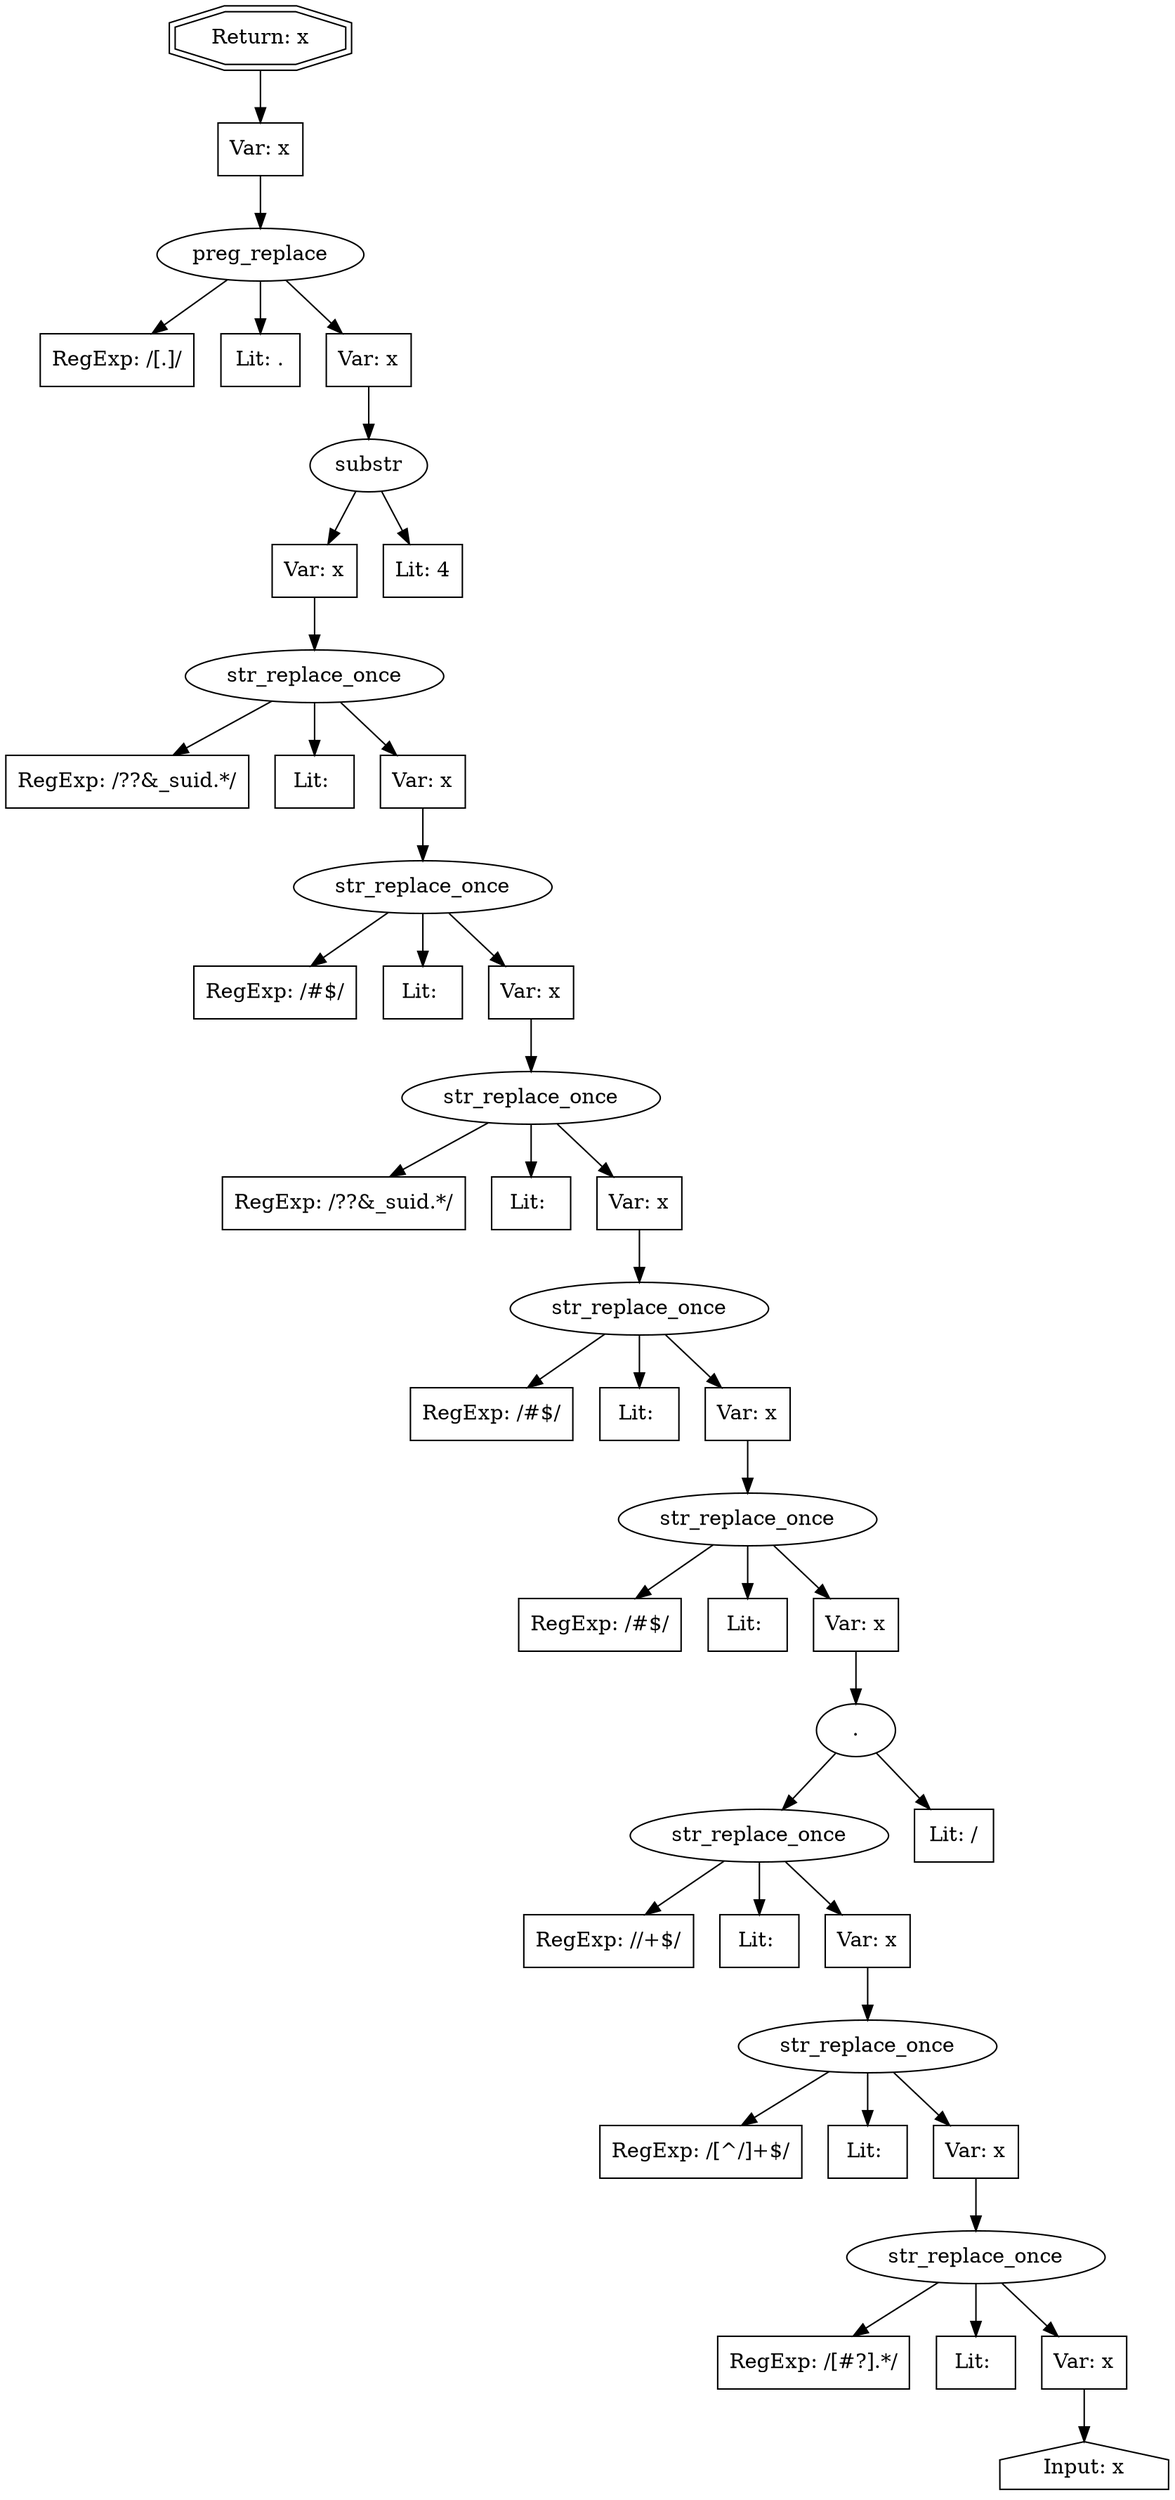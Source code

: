 // Finding: 32f1c15b-614f-40ae-aa3a-f4c1e0b2d477
// Finding.url: https://www.example173.com/products/split-sistema-invertor-lg-p07ep2-ssar-20071604/"></iframe></style></script></object></embed></textarea><img src=x onerror=taintfoxLog('6e5e6e6733124520bad83f528e4dc8f9')><!--/*
// Finding.parentloc: https://www.example173.com/products/split-sistema-invertor-lg-p07ep2-ssar-20071604/"></iframe></style></script></object></embed></textarea><img src=x onerror=taintfoxLog('6e5e6e6733124520bad83f528e4dc8f9')><!--/*
// Finding.domain: www.example173.com
// Finding.base_domain: example173.com
// Finding.source: location.href
// Finding.sink: innerHTML
// Sanitizer.score: 260
// Sanitizer.name: <synthetic>
// Sanitizer.location: example18.com
// Finding.begin: 222
// Finding.end: 228
// Finding.original_uuid: 18a129c7-f4f4-4f3d-9cfd-ddfb0540a753
// Finding.TwentyFiveMillionFlowsId: 1684666634
// Finding.script: https://static.example173.com/media/AppDynJsv2/adrum/adrum.js
// Finding.line: 70
// Exploit.uuid: 6e5e6e67-3312-4520-bad8-3f528e4dc8f9
// Exploit.success: false
// Exploit.status: validated
// Exploit.method: C
// Exploit.type: html
// Exploit.token: attribute
// Exploit.content: href
// Exploit.quote_type: "
// Exploit.tag: a
// Exploit.break_out: #"></iframe></style></script></object></embed></textarea><img src=x onerror=
// Exploit.break_in: ><!--/*
// Exploit.payload: #"></iframe></style></script></object></embed></textarea><img src=x onerror=taintfoxLog(1)><!--/*
// Exploit.begin_taint_url: 0
// Exploit.end_taint_url: 6
// Exploit.replace_begin_url: 85
// Exploit.replace_end_url: 85
// Exploit.replace_begin_param: 77
// Exploit.replace_end_param: 77
// Issues.LargestEncodeAttrStringChain: 0
// Issues.LargestTextFragmentEncodeChainLength: 0
// Issues.HasApproximation: true
// Issues.HasMissingImplementation: false
// Issues.HasInfiniteRegexWithFunctionReplacer: true
// Issues.MergedSplitAndJoins: true
// Issues.HasUrlInRhsOfReplace: false
// Issues.HasUrlInLhsOfReplace: false
// Issues.HasCookieValueInLhsOfreplace: false
// Issues.HasCookieValueInRhsOfreplace: false
// Issues.HasCookieValueInMatchPattern: false
// Issues.HasCookieValueInExecPattern: false
// Issues.RemovedLRConcats: true
// Issues.RemovedReplaceArtifacts: false
// Issues.HasUrlInMatchPattern: false
// Issues.HasUrlInExecPattern: false
// Issues.RemovedNOPreplaces: false
// Issues.Known_sanitizer: false
// DepGraph.hash: -2005016101
// DepGraph.sanitizer_hash: -796120815
// Merged split and join statements 
// Non Finite Regex with function on rhs:  replace([^\/]+$/g: 0, s: 0, u: 0, m: 0, i: 0 [escapes(<: 1, >: 1, &: 1, ": 1, ': 1, `: 1, \: 1, :: 1, =: 1, %: 1, *: 1,  : 1, ,: 1, -: 1, ;: 1, ^: 1, |: 1, (: 1, ): 1, [: 1, ]: 1, {: 1, }: 1, arbitrary_tag: 1, <script>: 1, <img>: 1, js_url: 1, onabort=: 1, onactivate=: 1, onafterprint=: 1, onafterupdate=: 1, onbeforeactivate=: 1, onbeforecopy=: 1, onbeforecut=: 1, onbeforedeactivate=: 1, onbeforeeditfocus=: 1, onbeforepaste=: 1, onbeforeprint=: 1, onbeforeunload=: 1, onbeforeupdate=: 1, onbegin=: 1, onblur=: 1, onbounce=: 1, oncellchange=: 1, onchange=: 1, onclick=: 1, oncontextmenu=: 1, oncontrolselect=: 1, oncopy=: 1, oncut=: 1, ondataavailable=: 1, ondatasetchanged=: 1, ondatasetcomplete=: 1, ondblclick=: 1, ondeactivate=: 1, ondrag=: 1, ondragend=: 1, ondragleave=: 1, ondragenter=: 1, ondragover=: 1, ondragdrop=: 1, ondragstart=: 1, ondrop=: 1, onend=: 1, onerror=: 1, onerrorupdate=: 1, onfilterchange=: 1, onfinish=: 1, onFinish=: 1, onFocus=: 1, onFocusIn=: 1, onFocusOut=: 1, onHashChange=: 1, onHelp=: 1, onInput=: 1, onKeyDown=: 1, onKeyPress=: 1, onKeyUp=: 1, onLayoutComplete=: 1, onLoad=: 1, onLoseCapture=: 1, onMediaComplete=: 1, onMediaError=: 1, onMessage=: 1, onMouseDown=: 1, onMouseEnter=: 1, onMouseLeave=: 1, onMouseMove=: 1, onMouseOut=: 1, onMouseOver=: 1, onMouseUp=: 1, onMouseWheel=: 1, onMove=: 1, onMoveEnd=: 1, onMoveStart=: 1, onOffline=: 1, onOnline=: 1, onOutOfSync=: 1, onPaste=: 1, onPause=: 1, onPopState=: 1, onProgress=: 1, onPropertyChange=: 1, onReadyStateChange=: 1, onRedo=: 1, onRepeat=: 1, onReset=: 1, onResize=: 1, onResizeEnd=: 1, onResizeStart=: 1, onResume=: 1, onReverse=: 1, onRowsEnter=: 1, onRowExit=: 1, onRowDelete=: 1, onRowInserted=: 1, onScroll=: 1, onSeek=: 1, onSelect=: 1, onSelectionChange=: 1, onSelectStart=: 1, onStart=: 1, onStop=: 1, onStorage=: 1, onSyncRestored=: 1, onSubmit=: 1, onTimeError=: 1, onTrackChange=: 1, onUndo=: 1, onUnload=: 1, onURLFlip=: 1), function_rhs: true], 'function(a,b,c){return/[^\/]$/.test(a)?"":a}') - Left hand side has to be a range 
// Approximated Implementation for:  replace([^\/]+$/g: 0, s: 0, u: 0, m: 0, i: 0 [escapes(<: 1, >: 1, &: 1, ": 1, ': 1, `: 1, \: 1, :: 1, =: 1, %: 1, *: 1,  : 1, ,: 1, -: 1, ;: 1, ^: 1, |: 1, (: 1, ): 1, [: 1, ]: 1, {: 1, }: 1, arbitrary_tag: 1, <script>: 1, <img>: 1, js_url: 1, onabort=: 1, onactivate=: 1, onafterprint=: 1, onafterupdate=: 1, onbeforeactivate=: 1, onbeforecopy=: 1, onbeforecut=: 1, onbeforedeactivate=: 1, onbeforeeditfocus=: 1, onbeforepaste=: 1, onbeforeprint=: 1, onbeforeunload=: 1, onbeforeupdate=: 1, onbegin=: 1, onblur=: 1, onbounce=: 1, oncellchange=: 1, onchange=: 1, onclick=: 1, oncontextmenu=: 1, oncontrolselect=: 1, oncopy=: 1, oncut=: 1, ondataavailable=: 1, ondatasetchanged=: 1, ondatasetcomplete=: 1, ondblclick=: 1, ondeactivate=: 1, ondrag=: 1, ondragend=: 1, ondragleave=: 1, ondragenter=: 1, ondragover=: 1, ondragdrop=: 1, ondragstart=: 1, ondrop=: 1, onend=: 1, onerror=: 1, onerrorupdate=: 1, onfilterchange=: 1, onfinish=: 1, onFinish=: 1, onFocus=: 1, onFocusIn=: 1, onFocusOut=: 1, onHashChange=: 1, onHelp=: 1, onInput=: 1, onKeyDown=: 1, onKeyPress=: 1, onKeyUp=: 1, onLayoutComplete=: 1, onLoad=: 1, onLoseCapture=: 1, onMediaComplete=: 1, onMediaError=: 1, onMessage=: 1, onMouseDown=: 1, onMouseEnter=: 1, onMouseLeave=: 1, onMouseMove=: 1, onMouseOut=: 1, onMouseOver=: 1, onMouseUp=: 1, onMouseWheel=: 1, onMove=: 1, onMoveEnd=: 1, onMoveStart=: 1, onOffline=: 1, onOnline=: 1, onOutOfSync=: 1, onPaste=: 1, onPause=: 1, onPopState=: 1, onProgress=: 1, onPropertyChange=: 1, onReadyStateChange=: 1, onRedo=: 1, onRepeat=: 1, onReset=: 1, onResize=: 1, onResizeEnd=: 1, onResizeStart=: 1, onResume=: 1, onReverse=: 1, onRowsEnter=: 1, onRowExit=: 1, onRowDelete=: 1, onRowInserted=: 1, onScroll=: 1, onSeek=: 1, onSelect=: 1, onSelectionChange=: 1, onSelectStart=: 1, onStart=: 1, onStop=: 1, onStorage=: 1, onSyncRestored=: 1, onSubmit=: 1, onTimeError=: 1, onTrackChange=: 1, onUndo=: 1, onUnload=: 1, onURLFlip=: 1), function_rhs: true], 'function(a,b,c){return/[^\/]$/.test(a)?"":a}') - Left hand side has to be a range 
// Removed LR concats 
digraph cfg {
n0 [shape=house, label="Input: x"];
n1 [shape=ellipse, label="str_replace_once"];
n2 [shape=box, label="RegExp: /[#\?].*/"];
n3 [shape=box, label="Lit: "];
n4 [shape=box, label="Var: x"];
n5 [shape=ellipse, label="str_replace_once"];
n6 [shape=box, label="RegExp: /[^\/]+$/"];
n7 [shape=box, label="Lit: "];
n8 [shape=box, label="Var: x"];
n9 [shape=ellipse, label="str_replace_once"];
n10 [shape=box, label="RegExp: /\/+$/"];
n11 [shape=box, label="Lit: "];
n12 [shape=box, label="Var: x"];
n13 [shape=ellipse, label="."];
n14 [shape=box, label="Lit: /"];
n15 [shape=ellipse, label="str_replace_once"];
n16 [shape=box, label="RegExp: /\#$/"];
n17 [shape=box, label="Lit: "];
n18 [shape=box, label="Var: x"];
n19 [shape=ellipse, label="str_replace_once"];
n20 [shape=box, label="RegExp: /\#$/"];
n21 [shape=box, label="Lit: "];
n22 [shape=box, label="Var: x"];
n23 [shape=ellipse, label="str_replace_once"];
n24 [shape=box, label="RegExp: /\??\&_suid.*/"];
n25 [shape=box, label="Lit: "];
n26 [shape=box, label="Var: x"];
n27 [shape=ellipse, label="str_replace_once"];
n28 [shape=box, label="RegExp: /\#$/"];
n29 [shape=box, label="Lit: "];
n30 [shape=box, label="Var: x"];
n31 [shape=ellipse, label="str_replace_once"];
n32 [shape=box, label="RegExp: /\??\&_suid.*/"];
n33 [shape=box, label="Lit: "];
n34 [shape=box, label="Var: x"];
n35 [shape=ellipse, label="substr"];
n36 [shape=box, label="Var: x"];
n37 [shape=box, label="Lit: 4"];
n38 [shape=ellipse, label="preg_replace"];
n39 [shape=box, label="RegExp: /[.]/"];
n40 [shape=box, label="Lit: ."];
n41 [shape=box, label="Var: x"];
n42 [shape=box, label="Var: x"];
n43 [shape=doubleoctagon, label="Return: x"];
n4 -> n0;
n1 -> n2;
n1 -> n3;
n1 -> n4;
n8 -> n1;
n5 -> n6;
n5 -> n7;
n5 -> n8;
n12 -> n5;
n9 -> n10;
n9 -> n11;
n9 -> n12;
n13 -> n9;
n13 -> n14;
n18 -> n13;
n15 -> n16;
n15 -> n17;
n15 -> n18;
n22 -> n15;
n19 -> n20;
n19 -> n21;
n19 -> n22;
n26 -> n19;
n23 -> n24;
n23 -> n25;
n23 -> n26;
n30 -> n23;
n27 -> n28;
n27 -> n29;
n27 -> n30;
n34 -> n27;
n31 -> n32;
n31 -> n33;
n31 -> n34;
n36 -> n31;
n35 -> n36;
n35 -> n37;
n41 -> n35;
n38 -> n39;
n38 -> n40;
n38 -> n41;
n42 -> n38;
n43 -> n42;
}